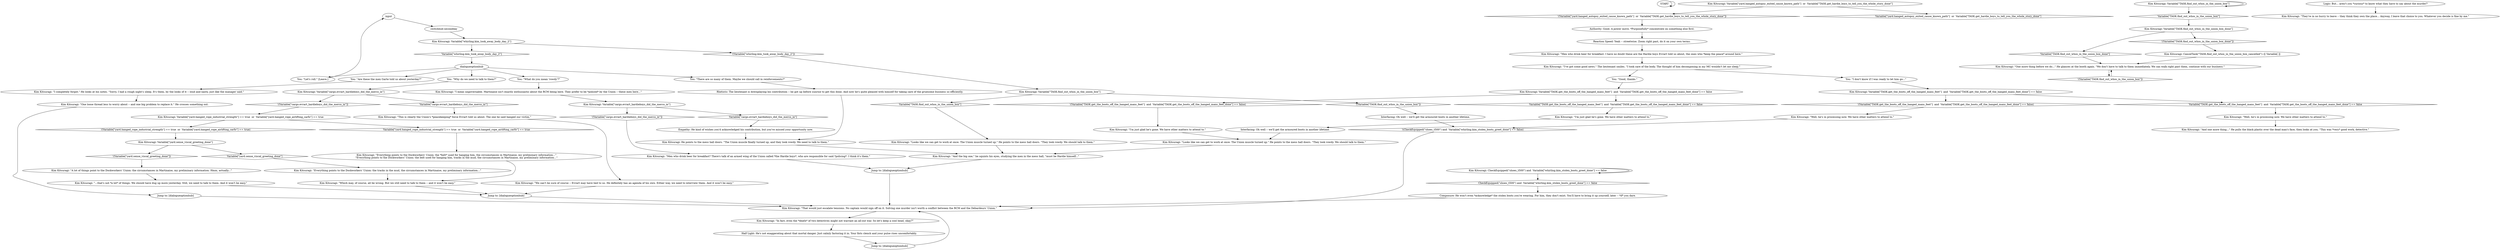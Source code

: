 # KIM SWITCH / DAY TWO UNION
# Kim blinks red when he's joined your team near the stairs. He wants to tell you the vigilantes have showed up and that you should talk to them -- but be careful. (Final warning about RCM non-presence in Martinaise.)
# ==================================================
digraph G {
	  0 [label="START"];
	  1 [label="input"];
	  2 [label="Kim Kitsuragi: Variable[\"TASK.find_out_whos_in_the_union_box\"]"];
	  3 [label="Variable[\"TASK.find_out_whos_in_the_union_box\"]", shape=diamond];
	  4 [label="!(Variable[\"TASK.find_out_whos_in_the_union_box\"])", shape=diamond];
	  5 [label="Authority: Good. A power move. *Purposefully* concentrate on something else first."];
	  6 [label="Kim Kitsuragi: \"And one more thing...\" He pulls the black plastic over the dead man's face, then looks at you. \"This was *very* good work, detective.\""];
	  7 [label="Interfacing: Oh well -- we'll get the armoured boots in another lifetime."];
	  8 [label="Kim Kitsuragi: \"Looks like we can get to work at once. The Union muscle turned up.\" He points to the mess hall doors. \"They look rowdy. We should talk to them.\""];
	  9 [label="Rhetoric: The lieutenant is downplaying his contribution -- he got up before sunrise to get this done. And now he's quite pleased with himself for taking care of the gruesome business so efficiently."];
	  10 [label="Kim Kitsuragi: \"That would just escalate tensions. No captain would sign off on it. Solving one murder isn't worth a conflict between the RCM and the Débardeurs' Union.\""];
	  11 [label="dialogueoptionhub"];
	  12 [label="Kim Kitsuragi: \"I've got some good news.\" The lieutenant smiles. \"I took care of the body. The thought of him decomposing in my MC wouldn't let me sleep.\""];
	  13 [label="Kim Kitsuragi: \"And the big one,\" he squints his eyes, studying the men in the mess hall, \"must be Hardie himself...\""];
	  14 [label="Kim Kitsuragi: CheckEquipped(\"shoes_t500\") and  Variable[\"whirling.kim_stolen_boots_greet_done\"] == false"];
	  15 [label="CheckEquipped(\"shoes_t500\") and  Variable[\"whirling.kim_stolen_boots_greet_done\"] == false", shape=diamond];
	  16 [label="!(CheckEquipped(\"shoes_t500\") and  Variable[\"whirling.kim_stolen_boots_greet_done\"] == false)", shape=diamond];
	  17 [label="Empathy: He kind of wishes you'd acknowledged his contribution, but you've missed your opportunity now."];
	  18 [label="Kim Kitsuragi: \"Men who drink beer for breakfast. I have no doubt these are the Hardie boys Evrart told us about, the ones who *keep the peace* around here.\""];
	  19 [label="Logic: But... aren't you *curious* to know what they have to say about the murder?"];
	  20 [label="Kim Kitsuragi: \"Everything points to the Dockworkers' Union: the tracks in the mud, the circumstances in Martinaise, my preliminary information...\""];
	  21 [label="Kim Kitsuragi: \"Which may, of course, all be wrong. But we still need to talk to them -- and it won't be easy.\""];
	  22 [label="Kim Kitsuragi: Variable[\"yard.sense_viscal_greeting_done\"]"];
	  23 [label="Variable[\"yard.sense_viscal_greeting_done\"]", shape=diamond];
	  24 [label="!(Variable[\"yard.sense_viscal_greeting_done\"])", shape=diamond];
	  25 [label="Kim Kitsuragi: \"I'm just glad he's gone. We have other matters to attend to.\""];
	  26 [label="Kim Kitsuragi: \"One loose thread less to worry about -- and one big problem to replace it.\" He crosses something out."];
	  27 [label="Kim Kitsuragi: \"Well, he's in processing now. We have other matters to attend to.\""];
	  28 [label="Jump to: [dialogueoptionhub]"];
	  29 [label="Kim Kitsuragi: Variable[\"TASK.find_out_whos_in_the_union_box\"]"];
	  30 [label="Variable[\"TASK.find_out_whos_in_the_union_box\"]", shape=diamond];
	  31 [label="!(Variable[\"TASK.find_out_whos_in_the_union_box\"])", shape=diamond];
	  32 [label="Kim Kitsuragi: \"I'm just glad he's gone. We have other matters to attend to.\""];
	  33 [label="Kim Kitsuragi: \"We can't be sure of course -- Evrart may have lied to us. He definitely has an agenda of his own. Either way, we need to interview them. And it won't be easy.\""];
	  34 [label="You: \"Are these the men Garte told us about yesterday?\""];
	  35 [label="Kim Kitsuragi: He points to the mess hall doors. \"The Union muscle finally turned up, and they look rowdy. We need to talk to them.\""];
	  36 [label="Kim Kitsuragi: CancelTask(\"TASK.find_out_whos_in_the_union_box_cancelled\")--[[ Variable[ ]]"];
	  37 [label="Kim Kitsuragi: Variable[\"TASK.get_the_boots_off_the_hanged_mans_feet\"]  and  Variable[\"TASK.get_the_boots_off_the_hanged_mans_feet_done\"] == false"];
	  38 [label="Variable[\"TASK.get_the_boots_off_the_hanged_mans_feet\"]  and  Variable[\"TASK.get_the_boots_off_the_hanged_mans_feet_done\"] == false", shape=diamond];
	  39 [label="!(Variable[\"TASK.get_the_boots_off_the_hanged_mans_feet\"]  and  Variable[\"TASK.get_the_boots_off_the_hanged_mans_feet_done\"] == false)", shape=diamond];
	  40 [label="switchhub-secondday"];
	  41 [label="Kim Kitsuragi: \"...that's not *a lot* of things. We should have dug up more yesterday. Still, we need to talk to them. And it won't be easy.\""];
	  42 [label="Kim Kitsuragi: \"They're in no hurry to leave -- they think they own the place... Anyway, I leave that choice to you. Whatever you decide is fine by me.\""];
	  43 [label="You: \"I don't know if I was ready to let him go...\""];
	  44 [label="Kim Kitsuragi: \"I completely forgot.\" He looks at his notes. \"Sorry, I had a rough night's sleep. It's them, by the looks of it -- loud and nasty, just like the manager said.\""];
	  45 [label="You: \"Good, thanks.\""];
	  46 [label="Composure: He won't even *acknowledge* the stolen boots you're wearing. For him, they don't exist. You'll have to bring it up yourself, later -- *if* you dare."];
	  47 [label="Kim Kitsuragi: \"In fact, even the *death* of two detectives might not warrant an all-out war. So let's keep a cool head, okay?\""];
	  48 [label="Kim Kitsuragi: \"Looks like we can get to work at once. The Union muscle turned up.\" He points to the mess hall doors. \"They look rowdy. We should talk to them.\""];
	  49 [label="Kim Kitsuragi: \"A lot of things point to the Dockworkers' Union: the circumstances in Martinaise, my preliminary information. Hmm, actually...\""];
	  50 [label="Kim Kitsuragi: \"Well, he's in processing now. We have other matters to attend to.\""];
	  51 [label="Kim Kitsuragi: \"I mean ungovernable. Martinaise isn't exactly enthusiastic about the RCM being here. They prefer to be *policed* by the Union -- these men here...\""];
	  52 [label="Kim Kitsuragi: Variable[\"whirling.kim_took_away_body_day_2\"]"];
	  53 [label="Variable[\"whirling.kim_took_away_body_day_2\"]", shape=diamond];
	  54 [label="!(Variable[\"whirling.kim_took_away_body_day_2\"])", shape=diamond];
	  55 [label="Kim Kitsuragi: \"This is clearly the Union's *peacekeeping* force Evrart told us about. The one he said hanged our victim.\""];
	  56 [label="Interfacing: Oh well -- we'll get the armoured boots in another lifetime."];
	  57 [label="You: \"Why do we need to talk to them?\""];
	  58 [label="Kim Kitsuragi: Variable[\"cargo.evrart_hardieboys_did_the_merco_in\"]"];
	  59 [label="Variable[\"cargo.evrart_hardieboys_did_the_merco_in\"]", shape=diamond];
	  60 [label="!(Variable[\"cargo.evrart_hardieboys_did_the_merco_in\"])", shape=diamond];
	  61 [label="Kim Kitsuragi: Variable[\"yard.hanged_autopsy_exited_cause_known_path\"]  or  Variable[\"TASK.get_hardie_boys_to_tell_you_the_whole_story_done\"]"];
	  62 [label="Variable[\"yard.hanged_autopsy_exited_cause_known_path\"]  or  Variable[\"TASK.get_hardie_boys_to_tell_you_the_whole_story_done\"]", shape=diamond];
	  63 [label="!(Variable[\"yard.hanged_autopsy_exited_cause_known_path\"]  or  Variable[\"TASK.get_hardie_boys_to_tell_you_the_whole_story_done\"])", shape=diamond];
	  64 [label="Kim Kitsuragi: Variable[\"TASK.get_the_boots_off_the_hanged_mans_feet\"]  and  Variable[\"TASK.get_the_boots_off_the_hanged_mans_feet_done\"] == false"];
	  65 [label="Variable[\"TASK.get_the_boots_off_the_hanged_mans_feet\"]  and  Variable[\"TASK.get_the_boots_off_the_hanged_mans_feet_done\"] == false", shape=diamond];
	  66 [label="!(Variable[\"TASK.get_the_boots_off_the_hanged_mans_feet\"]  and  Variable[\"TASK.get_the_boots_off_the_hanged_mans_feet_done\"] == false)", shape=diamond];
	  67 [label="You: \"What do you mean 'rowdy'?\""];
	  68 [label="You: \"There are so many of them. Maybe we should call in reinforcements?\""];
	  69 [label="Kim Kitsuragi: \"One more thing before we do...\" He glances at the booth again. \"We don't have to talk to them immediately. We can walk right past them, continue with our business.\""];
	  70 [label="Kim Kitsuragi: Variable[\"yard.hanged_rope_industrial_strength\"] == true  or  Variable[\"yard.hanged_rope_airlifting_carfo\"] == true"];
	  71 [label="Variable[\"yard.hanged_rope_industrial_strength\"] == true  or  Variable[\"yard.hanged_rope_airlifting_carfo\"] == true", shape=diamond];
	  72 [label="!(Variable[\"yard.hanged_rope_industrial_strength\"] == true  or  Variable[\"yard.hanged_rope_airlifting_carfo\"] == true)", shape=diamond];
	  73 [label="Jump to: [dialogueoptionhub]"];
	  74 [label="Half Light: He's not exaggerating about that mortal danger. Just calmly factoring it in. Your fists clench and your pulse rises uncomfortably."];
	  75 [label="Reaction Speed: Yeah -- streetwise. Zoom right past, do it on your own terms."];
	  76 [label="You: \"Let's roll.\" [Leave.]"];
	  77 [label="Jump to: [dialogueoptionhub]"];
	  78 [label="Kim Kitsuragi: \"Everything points to the Dockworkers' Union: the *belt* used for hanging him, the circumstances in Martinaise, my preliminary information...\"\n\"Everything points to the Dockworkers' Union: the belt used for hanging him, tracks in the mud, the circumstances in Martinaise, my preliminary information...\""];
	  79 [label="Kim Kitsuragi: Variable[\"TASK.find_out_whos_in_the_union_box_done\"]"];
	  80 [label="Variable[\"TASK.find_out_whos_in_the_union_box_done\"]", shape=diamond];
	  81 [label="!(Variable[\"TASK.find_out_whos_in_the_union_box_done\"])", shape=diamond];
	  82 [label="Kim Kitsuragi: Variable[\"cargo.evrart_hardieboys_did_the_merco_in\"]"];
	  83 [label="Variable[\"cargo.evrart_hardieboys_did_the_merco_in\"]", shape=diamond];
	  84 [label="!(Variable[\"cargo.evrart_hardieboys_did_the_merco_in\"])", shape=diamond];
	  85 [label="Jump to: [dialogueoptionhub]"];
	  86 [label="Kim Kitsuragi: \"Men who drink beer for breakfast? There's talk of an armed wing of the Union called *the Hardie boys*, who are responsible for said *policing*. I think it's them.\""];
	  0 -> 0
	  1 -> 40
	  2 -> 2
	  2 -> 3
	  3 -> 79
	  4 -> 69
	  5 -> 75
	  7 -> 16
	  8 -> 13
	  9 -> 35
	  10 -> 47
	  11 -> 34
	  11 -> 67
	  11 -> 68
	  11 -> 76
	  11 -> 57
	  12 -> 43
	  12 -> 45
	  13 -> 73
	  14 -> 14
	  14 -> 15
	  15 -> 46
	  16 -> 10
	  17 -> 35
	  18 -> 12
	  19 -> 42
	  20 -> 21
	  21 -> 85
	  22 -> 24
	  22 -> 23
	  23 -> 20
	  24 -> 49
	  25 -> 8
	  26 -> 28
	  27 -> 6
	  28 -> 10
	  29 -> 30
	  29 -> 31
	  30 -> 48
	  31 -> 7
	  32 -> 56
	  33 -> 85
	  34 -> 44
	  35 -> 13
	  36 -> 69
	  37 -> 38
	  37 -> 39
	  38 -> 32
	  39 -> 25
	  40 -> 52
	  41 -> 85
	  43 -> 64
	  44 -> 26
	  45 -> 37
	  46 -> 10
	  47 -> 74
	  48 -> 13
	  49 -> 41
	  50 -> 16
	  51 -> 58
	  52 -> 53
	  52 -> 54
	  53 -> 11
	  54 -> 29
	  55 -> 33
	  56 -> 8
	  57 -> 82
	  58 -> 59
	  58 -> 60
	  59 -> 17
	  60 -> 86
	  61 -> 62
	  61 -> 63
	  63 -> 5
	  64 -> 65
	  64 -> 66
	  65 -> 27
	  66 -> 50
	  67 -> 51
	  68 -> 9
	  69 -> 4
	  70 -> 72
	  70 -> 71
	  71 -> 78
	  72 -> 22
	  73 -> 10
	  74 -> 77
	  75 -> 18
	  76 -> 1
	  77 -> 10
	  78 -> 21
	  79 -> 80
	  79 -> 81
	  80 -> 69
	  81 -> 36
	  82 -> 83
	  82 -> 84
	  83 -> 55
	  84 -> 70
	  85 -> 10
	  86 -> 73
}

